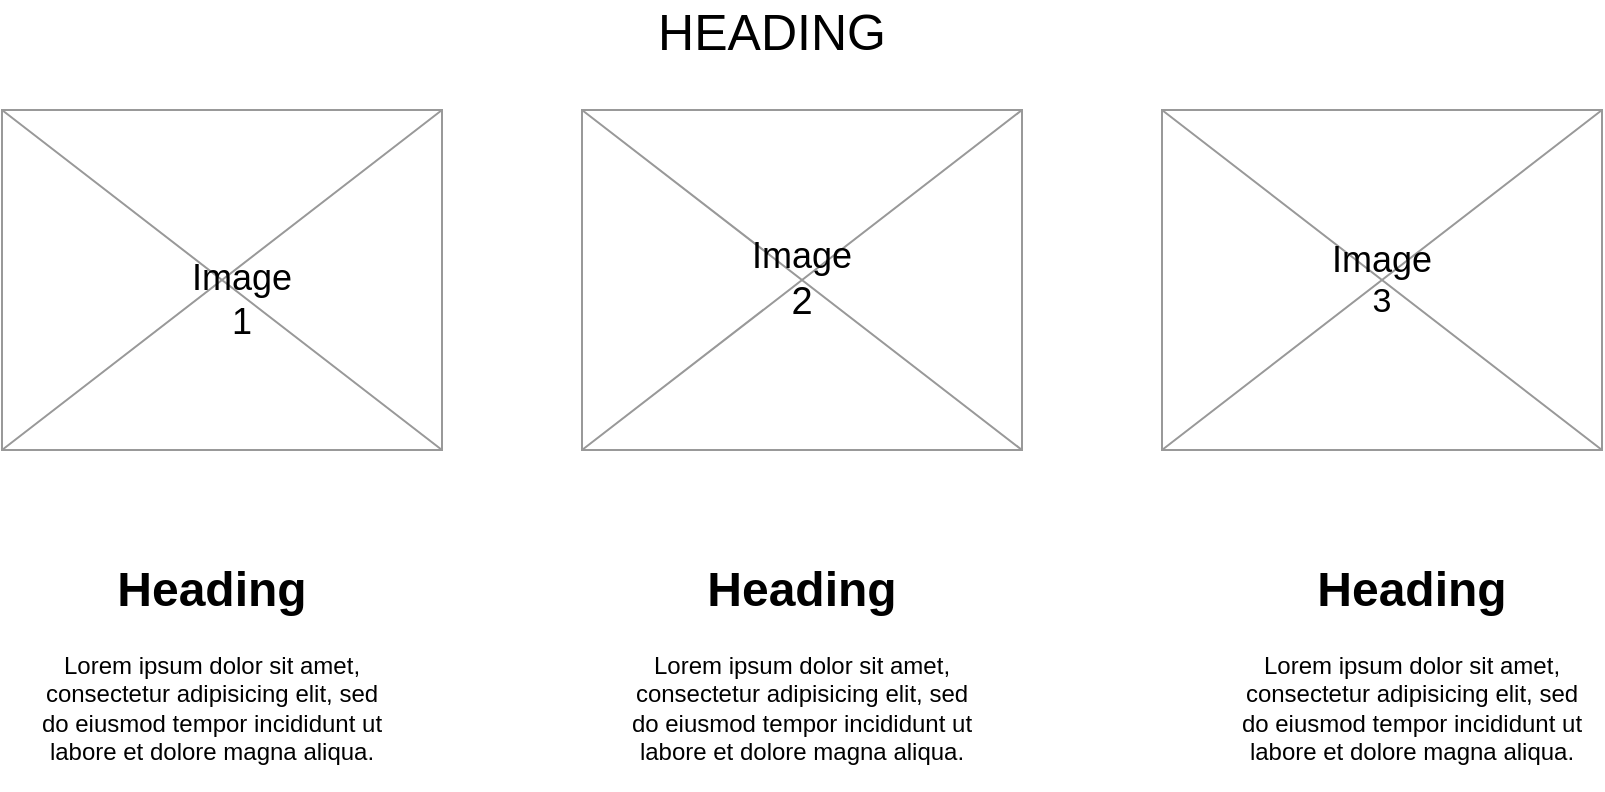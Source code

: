 <mxfile version="14.4.7" type="device"><diagram id="NLAkpW_dC-YboS7dRK5D" name="Page-1"><mxGraphModel dx="868" dy="450" grid="1" gridSize="10" guides="1" tooltips="1" connect="1" arrows="1" fold="1" page="1" pageScale="1" pageWidth="850" pageHeight="1100" math="0" shadow="0"><root><mxCell id="0"/><mxCell id="1" parent="0"/><mxCell id="dc1dGdhRAlEVTzdPYllR-1" value="&lt;font style=&quot;font-size: 25px&quot;&gt;HEADING&lt;/font&gt;" style="text;html=1;strokeColor=none;fillColor=none;align=center;verticalAlign=middle;whiteSpace=wrap;rounded=0;" vertex="1" parent="1"><mxGeometry x="405" y="20" width="40" height="20" as="geometry"/></mxCell><mxCell id="dc1dGdhRAlEVTzdPYllR-2" value="" style="verticalLabelPosition=bottom;shadow=0;dashed=0;align=center;html=1;verticalAlign=top;strokeWidth=1;shape=mxgraph.mockup.graphics.simpleIcon;strokeColor=#999999;" vertex="1" parent="1"><mxGeometry x="40" y="70" width="220" height="170" as="geometry"/></mxCell><mxCell id="dc1dGdhRAlEVTzdPYllR-3" value="&lt;font style=&quot;font-size: 18px&quot;&gt;Image&lt;br&gt;1&lt;/font&gt;" style="text;html=1;strokeColor=none;fillColor=none;align=center;verticalAlign=middle;whiteSpace=wrap;rounded=0;" vertex="1" parent="1"><mxGeometry x="425" y="145" width="40" height="20" as="geometry"/></mxCell><mxCell id="dc1dGdhRAlEVTzdPYllR-4" value="" style="verticalLabelPosition=bottom;shadow=0;dashed=0;align=center;html=1;verticalAlign=top;strokeWidth=1;shape=mxgraph.mockup.graphics.simpleIcon;strokeColor=#999999;" vertex="1" parent="1"><mxGeometry x="620" y="70" width="220" height="170" as="geometry"/></mxCell><mxCell id="dc1dGdhRAlEVTzdPYllR-5" value="" style="verticalLabelPosition=bottom;shadow=0;dashed=0;align=center;html=1;verticalAlign=top;strokeWidth=1;shape=mxgraph.mockup.graphics.simpleIcon;strokeColor=#999999;" vertex="1" parent="1"><mxGeometry x="330" y="70" width="220" height="170" as="geometry"/></mxCell><mxCell id="dc1dGdhRAlEVTzdPYllR-6" value="&lt;font style=&quot;font-size: 18px&quot;&gt;Image&lt;br&gt;1&lt;/font&gt;" style="text;html=1;strokeColor=none;fillColor=none;align=center;verticalAlign=middle;whiteSpace=wrap;rounded=0;" vertex="1" parent="1"><mxGeometry x="140" y="155" width="40" height="20" as="geometry"/></mxCell><mxCell id="dc1dGdhRAlEVTzdPYllR-7" value="&lt;span style=&quot;font-size: 18px&quot;&gt;Image&lt;br&gt;&lt;/span&gt;&lt;font style=&quot;font-size: 17px&quot;&gt;3&lt;/font&gt;" style="text;html=1;strokeColor=none;fillColor=none;align=center;verticalAlign=middle;whiteSpace=wrap;rounded=0;" vertex="1" parent="1"><mxGeometry x="710" y="145" width="40" height="20" as="geometry"/></mxCell><mxCell id="dc1dGdhRAlEVTzdPYllR-8" value="&lt;span style=&quot;font-size: 18px&quot;&gt;Image&lt;br&gt;&lt;/span&gt;&lt;font style=&quot;font-size: 19px&quot;&gt;2&lt;/font&gt;" style="text;html=1;strokeColor=none;fillColor=none;align=center;verticalAlign=middle;whiteSpace=wrap;rounded=0;" vertex="1" parent="1"><mxGeometry x="420" y="145" width="40" height="20" as="geometry"/></mxCell><mxCell id="dc1dGdhRAlEVTzdPYllR-9" value="&lt;h1&gt;Heading&lt;/h1&gt;&lt;p&gt;Lorem ipsum dolor sit amet, consectetur adipisicing elit, sed do eiusmod tempor incididunt ut labore et dolore magna aliqua.&lt;/p&gt;" style="text;html=1;strokeColor=none;fillColor=none;spacing=5;spacingTop=-20;whiteSpace=wrap;overflow=hidden;rounded=0;align=center;" vertex="1" parent="1"><mxGeometry x="50" y="290" width="190" height="120" as="geometry"/></mxCell><mxCell id="dc1dGdhRAlEVTzdPYllR-10" value="&lt;h1&gt;Heading&lt;/h1&gt;&lt;p&gt;Lorem ipsum dolor sit amet, consectetur adipisicing elit, sed do eiusmod tempor incididunt ut labore et dolore magna aliqua.&lt;/p&gt;" style="text;html=1;strokeColor=none;fillColor=none;spacing=5;spacingTop=-20;whiteSpace=wrap;overflow=hidden;rounded=0;align=center;" vertex="1" parent="1"><mxGeometry x="650" y="290" width="190" height="120" as="geometry"/></mxCell><mxCell id="dc1dGdhRAlEVTzdPYllR-11" value="&lt;h1&gt;Heading&lt;/h1&gt;&lt;p&gt;Lorem ipsum dolor sit amet, consectetur adipisicing elit, sed do eiusmod tempor incididunt ut labore et dolore magna aliqua.&lt;/p&gt;" style="text;html=1;strokeColor=none;fillColor=none;spacing=5;spacingTop=-20;whiteSpace=wrap;overflow=hidden;rounded=0;align=center;" vertex="1" parent="1"><mxGeometry x="345" y="290" width="190" height="120" as="geometry"/></mxCell></root></mxGraphModel></diagram></mxfile>